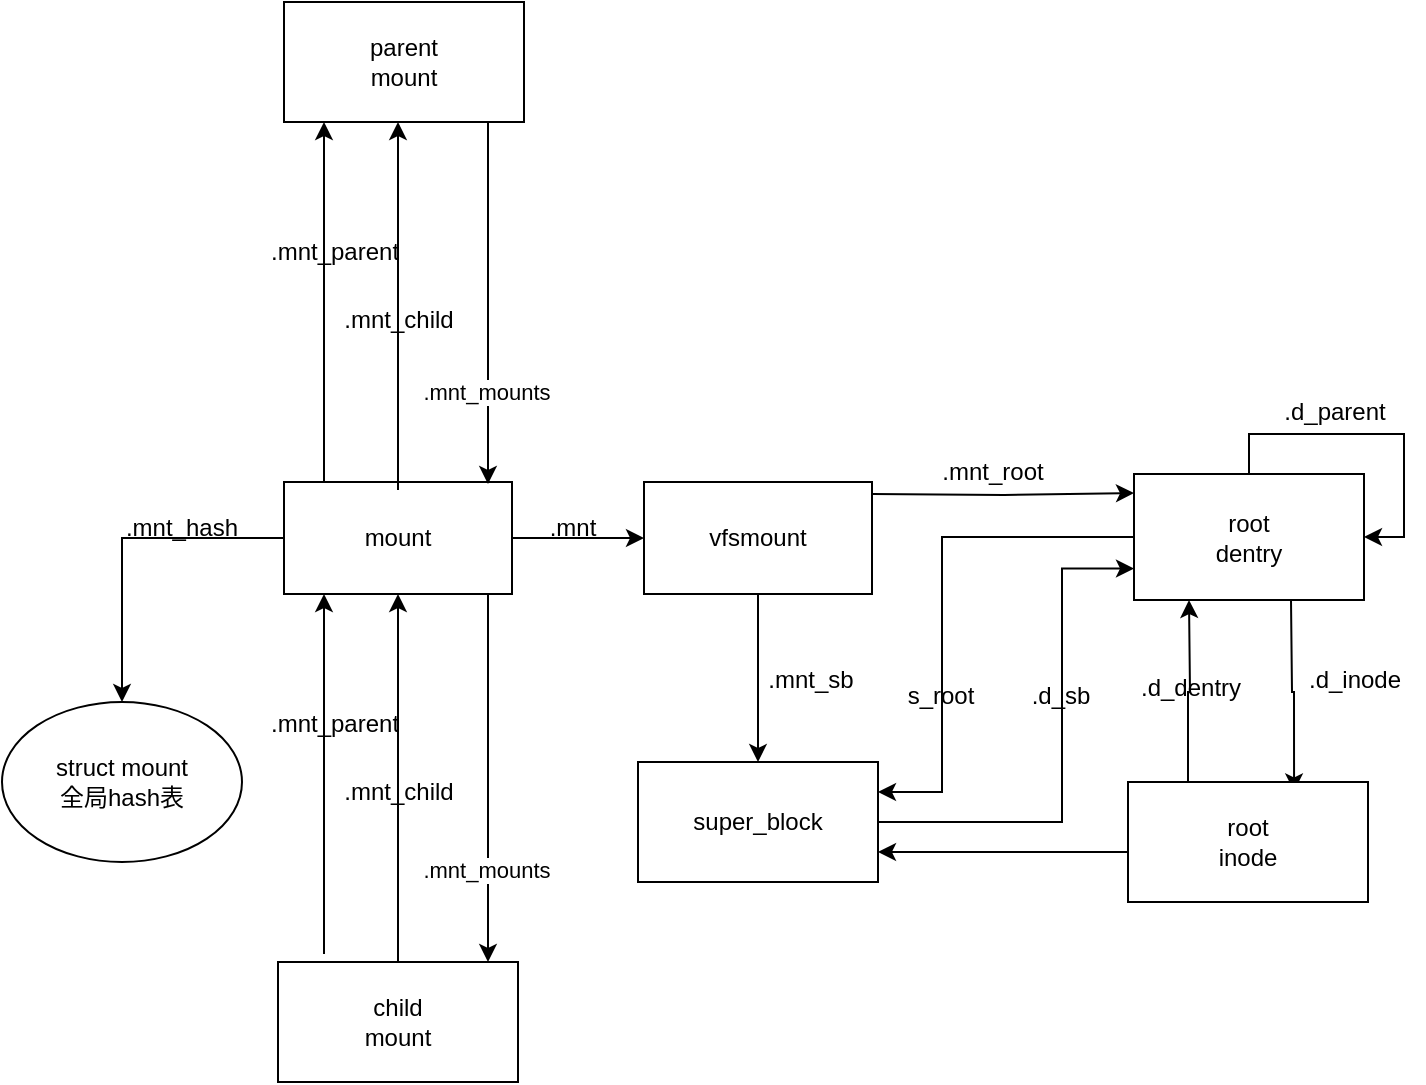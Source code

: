 <mxfile version="27.0.3">
  <diagram name="第 1 页" id="BZO7QQfYzBzUEjRPs3d8">
    <mxGraphModel dx="1405" dy="773" grid="1" gridSize="10" guides="1" tooltips="1" connect="1" arrows="1" fold="1" page="1" pageScale="1" pageWidth="827" pageHeight="1169" math="0" shadow="0">
      <root>
        <mxCell id="0" />
        <mxCell id="1" parent="0" />
        <mxCell id="rWukWYHGOGak0CJ_Dsep-6" style="edgeStyle=orthogonalEdgeStyle;rounded=0;orthogonalLoop=1;jettySize=auto;html=1;entryX=0;entryY=0.5;entryDx=0;entryDy=0;" edge="1" parent="1" source="rWukWYHGOGak0CJ_Dsep-1" target="rWukWYHGOGak0CJ_Dsep-2">
          <mxGeometry relative="1" as="geometry" />
        </mxCell>
        <mxCell id="rWukWYHGOGak0CJ_Dsep-10" style="edgeStyle=orthogonalEdgeStyle;rounded=0;orthogonalLoop=1;jettySize=auto;html=1;" edge="1" parent="1" source="rWukWYHGOGak0CJ_Dsep-1" target="rWukWYHGOGak0CJ_Dsep-12">
          <mxGeometry relative="1" as="geometry">
            <mxPoint x="90" y="288" as="targetPoint" />
          </mxGeometry>
        </mxCell>
        <mxCell id="rWukWYHGOGak0CJ_Dsep-48" style="edgeStyle=orthogonalEdgeStyle;rounded=0;orthogonalLoop=1;jettySize=auto;html=1;" edge="1" parent="1">
          <mxGeometry relative="1" as="geometry">
            <mxPoint x="253" y="316" as="sourcePoint" />
            <mxPoint x="253" y="500" as="targetPoint" />
          </mxGeometry>
        </mxCell>
        <mxCell id="rWukWYHGOGak0CJ_Dsep-49" value=".mnt_mounts" style="edgeLabel;html=1;align=center;verticalAlign=middle;resizable=0;points=[];" vertex="1" connectable="0" parent="rWukWYHGOGak0CJ_Dsep-48">
          <mxGeometry x="0.493" y="-1" relative="1" as="geometry">
            <mxPoint as="offset" />
          </mxGeometry>
        </mxCell>
        <mxCell id="rWukWYHGOGak0CJ_Dsep-1" value="mount" style="rounded=0;whiteSpace=wrap;html=1;" vertex="1" parent="1">
          <mxGeometry x="151" y="260" width="114" height="56" as="geometry" />
        </mxCell>
        <mxCell id="rWukWYHGOGak0CJ_Dsep-17" style="edgeStyle=orthogonalEdgeStyle;rounded=0;orthogonalLoop=1;jettySize=auto;html=1;entryX=0;entryY=0.5;entryDx=0;entryDy=0;" edge="1" parent="1">
          <mxGeometry relative="1" as="geometry">
            <mxPoint x="445" y="266" as="sourcePoint" />
            <mxPoint x="576" y="265.5" as="targetPoint" />
          </mxGeometry>
        </mxCell>
        <mxCell id="rWukWYHGOGak0CJ_Dsep-25" style="edgeStyle=orthogonalEdgeStyle;rounded=0;orthogonalLoop=1;jettySize=auto;html=1;" edge="1" parent="1" source="rWukWYHGOGak0CJ_Dsep-2" target="rWukWYHGOGak0CJ_Dsep-13">
          <mxGeometry relative="1" as="geometry" />
        </mxCell>
        <mxCell id="rWukWYHGOGak0CJ_Dsep-2" value="vfsmount" style="rounded=0;whiteSpace=wrap;html=1;" vertex="1" parent="1">
          <mxGeometry x="331" y="260" width="114" height="56" as="geometry" />
        </mxCell>
        <mxCell id="rWukWYHGOGak0CJ_Dsep-23" style="edgeStyle=orthogonalEdgeStyle;rounded=0;orthogonalLoop=1;jettySize=auto;html=1;entryX=0.692;entryY=0.078;entryDx=0;entryDy=0;entryPerimeter=0;" edge="1" parent="1" target="rWukWYHGOGak0CJ_Dsep-5">
          <mxGeometry relative="1" as="geometry">
            <mxPoint x="654.5" y="319" as="sourcePoint" />
            <mxPoint x="655" y="392" as="targetPoint" />
          </mxGeometry>
        </mxCell>
        <mxCell id="rWukWYHGOGak0CJ_Dsep-36" style="edgeStyle=orthogonalEdgeStyle;rounded=0;orthogonalLoop=1;jettySize=auto;html=1;entryX=1;entryY=0.25;entryDx=0;entryDy=0;" edge="1" parent="1" source="rWukWYHGOGak0CJ_Dsep-4" target="rWukWYHGOGak0CJ_Dsep-13">
          <mxGeometry relative="1" as="geometry">
            <Array as="points">
              <mxPoint x="480" y="288" />
              <mxPoint x="480" y="415" />
            </Array>
          </mxGeometry>
        </mxCell>
        <mxCell id="rWukWYHGOGak0CJ_Dsep-4" value="root&lt;div&gt;dentry&lt;/div&gt;" style="rounded=0;whiteSpace=wrap;html=1;" vertex="1" parent="1">
          <mxGeometry x="576" y="256" width="115" height="63" as="geometry" />
        </mxCell>
        <mxCell id="rWukWYHGOGak0CJ_Dsep-19" style="edgeStyle=orthogonalEdgeStyle;rounded=0;orthogonalLoop=1;jettySize=auto;html=1;entryX=0.5;entryY=1;entryDx=0;entryDy=0;exitX=0.25;exitY=0;exitDx=0;exitDy=0;" edge="1" parent="1" source="rWukWYHGOGak0CJ_Dsep-5">
          <mxGeometry relative="1" as="geometry">
            <mxPoint x="604" y="392" as="sourcePoint" />
            <mxPoint x="603.5" y="319" as="targetPoint" />
          </mxGeometry>
        </mxCell>
        <mxCell id="rWukWYHGOGak0CJ_Dsep-34" style="edgeStyle=orthogonalEdgeStyle;rounded=0;orthogonalLoop=1;jettySize=auto;html=1;entryX=1;entryY=0.75;entryDx=0;entryDy=0;" edge="1" parent="1" source="rWukWYHGOGak0CJ_Dsep-5" target="rWukWYHGOGak0CJ_Dsep-13">
          <mxGeometry relative="1" as="geometry">
            <Array as="points">
              <mxPoint x="540" y="445" />
              <mxPoint x="540" y="445" />
            </Array>
          </mxGeometry>
        </mxCell>
        <mxCell id="rWukWYHGOGak0CJ_Dsep-5" value="&lt;div&gt;root&lt;/div&gt;&lt;div&gt;inode&lt;/div&gt;" style="rounded=0;whiteSpace=wrap;html=1;" vertex="1" parent="1">
          <mxGeometry x="573" y="410" width="120" height="60" as="geometry" />
        </mxCell>
        <mxCell id="rWukWYHGOGak0CJ_Dsep-7" value=".mnt" style="text;html=1;align=center;verticalAlign=middle;resizable=0;points=[];autosize=1;strokeColor=none;fillColor=none;" vertex="1" parent="1">
          <mxGeometry x="270" y="268" width="50" height="30" as="geometry" />
        </mxCell>
        <mxCell id="rWukWYHGOGak0CJ_Dsep-11" value=".mnt_hash" style="text;html=1;align=center;verticalAlign=middle;whiteSpace=wrap;rounded=0;" vertex="1" parent="1">
          <mxGeometry x="70" y="268" width="60" height="30" as="geometry" />
        </mxCell>
        <mxCell id="rWukWYHGOGak0CJ_Dsep-12" value="struct mount&lt;div&gt;全局hash表&lt;/div&gt;" style="ellipse;whiteSpace=wrap;html=1;" vertex="1" parent="1">
          <mxGeometry x="10" y="370" width="120" height="80" as="geometry" />
        </mxCell>
        <mxCell id="rWukWYHGOGak0CJ_Dsep-27" style="edgeStyle=orthogonalEdgeStyle;rounded=0;orthogonalLoop=1;jettySize=auto;html=1;entryX=0;entryY=0.75;entryDx=0;entryDy=0;" edge="1" parent="1" source="rWukWYHGOGak0CJ_Dsep-13" target="rWukWYHGOGak0CJ_Dsep-4">
          <mxGeometry relative="1" as="geometry">
            <Array as="points">
              <mxPoint x="540" y="430" />
              <mxPoint x="540" y="303" />
            </Array>
          </mxGeometry>
        </mxCell>
        <mxCell id="rWukWYHGOGak0CJ_Dsep-13" value="super_block" style="rounded=0;whiteSpace=wrap;html=1;" vertex="1" parent="1">
          <mxGeometry x="328" y="400" width="120" height="60" as="geometry" />
        </mxCell>
        <mxCell id="rWukWYHGOGak0CJ_Dsep-14" style="edgeStyle=orthogonalEdgeStyle;rounded=0;orthogonalLoop=1;jettySize=auto;html=1;entryX=1;entryY=0.5;entryDx=0;entryDy=0;" edge="1" parent="1" source="rWukWYHGOGak0CJ_Dsep-4" target="rWukWYHGOGak0CJ_Dsep-4">
          <mxGeometry relative="1" as="geometry" />
        </mxCell>
        <mxCell id="rWukWYHGOGak0CJ_Dsep-16" value=".d_parent" style="text;html=1;align=center;verticalAlign=middle;resizable=0;points=[];autosize=1;strokeColor=none;fillColor=none;" vertex="1" parent="1">
          <mxGeometry x="641" y="210" width="70" height="30" as="geometry" />
        </mxCell>
        <mxCell id="rWukWYHGOGak0CJ_Dsep-18" value=".mnt_root" style="text;html=1;align=center;verticalAlign=middle;resizable=0;points=[];autosize=1;strokeColor=none;fillColor=none;" vertex="1" parent="1">
          <mxGeometry x="470" y="240" width="70" height="30" as="geometry" />
        </mxCell>
        <mxCell id="rWukWYHGOGak0CJ_Dsep-20" value=".d_dentry" style="text;html=1;align=center;verticalAlign=middle;resizable=0;points=[];autosize=1;strokeColor=none;fillColor=none;" vertex="1" parent="1">
          <mxGeometry x="569" y="348" width="70" height="30" as="geometry" />
        </mxCell>
        <mxCell id="rWukWYHGOGak0CJ_Dsep-24" value=".d_inode" style="text;html=1;align=center;verticalAlign=middle;resizable=0;points=[];autosize=1;strokeColor=none;fillColor=none;" vertex="1" parent="1">
          <mxGeometry x="651" y="344" width="70" height="30" as="geometry" />
        </mxCell>
        <mxCell id="rWukWYHGOGak0CJ_Dsep-26" value=".mnt_sb" style="text;html=1;align=center;verticalAlign=middle;resizable=0;points=[];autosize=1;strokeColor=none;fillColor=none;" vertex="1" parent="1">
          <mxGeometry x="379" y="344" width="70" height="30" as="geometry" />
        </mxCell>
        <mxCell id="rWukWYHGOGak0CJ_Dsep-28" value=".d_sb" style="text;html=1;align=center;verticalAlign=middle;resizable=0;points=[];autosize=1;strokeColor=none;fillColor=none;" vertex="1" parent="1">
          <mxGeometry x="514" y="352" width="50" height="30" as="geometry" />
        </mxCell>
        <mxCell id="rWukWYHGOGak0CJ_Dsep-32" value="s_root" style="text;html=1;align=center;verticalAlign=middle;resizable=0;points=[];autosize=1;strokeColor=none;fillColor=none;" vertex="1" parent="1">
          <mxGeometry x="449" y="352" width="60" height="30" as="geometry" />
        </mxCell>
        <mxCell id="rWukWYHGOGak0CJ_Dsep-43" style="edgeStyle=orthogonalEdgeStyle;rounded=0;orthogonalLoop=1;jettySize=auto;html=1;" edge="1" parent="1">
          <mxGeometry relative="1" as="geometry">
            <mxPoint x="171" y="316" as="targetPoint" />
            <mxPoint x="171" y="496" as="sourcePoint" />
          </mxGeometry>
        </mxCell>
        <mxCell id="rWukWYHGOGak0CJ_Dsep-45" style="edgeStyle=orthogonalEdgeStyle;rounded=0;orthogonalLoop=1;jettySize=auto;html=1;entryX=0.5;entryY=1;entryDx=0;entryDy=0;" edge="1" parent="1" source="rWukWYHGOGak0CJ_Dsep-40" target="rWukWYHGOGak0CJ_Dsep-1">
          <mxGeometry relative="1" as="geometry" />
        </mxCell>
        <mxCell id="rWukWYHGOGak0CJ_Dsep-40" value="child&lt;div&gt;mount&lt;/div&gt;" style="rounded=0;whiteSpace=wrap;html=1;" vertex="1" parent="1">
          <mxGeometry x="148" y="500" width="120" height="60" as="geometry" />
        </mxCell>
        <mxCell id="rWukWYHGOGak0CJ_Dsep-44" value=".mnt_parent" style="text;html=1;align=center;verticalAlign=middle;resizable=0;points=[];autosize=1;strokeColor=none;fillColor=none;" vertex="1" parent="1">
          <mxGeometry x="131" y="366" width="90" height="30" as="geometry" />
        </mxCell>
        <mxCell id="rWukWYHGOGak0CJ_Dsep-47" value=".mnt_child" style="text;html=1;align=center;verticalAlign=middle;resizable=0;points=[];autosize=1;strokeColor=none;fillColor=none;" vertex="1" parent="1">
          <mxGeometry x="168" y="400" width="80" height="30" as="geometry" />
        </mxCell>
        <mxCell id="rWukWYHGOGak0CJ_Dsep-52" style="edgeStyle=orthogonalEdgeStyle;rounded=0;orthogonalLoop=1;jettySize=auto;html=1;" edge="1" parent="1">
          <mxGeometry relative="1" as="geometry">
            <mxPoint x="253" y="77" as="sourcePoint" />
            <mxPoint x="253" y="261" as="targetPoint" />
          </mxGeometry>
        </mxCell>
        <mxCell id="rWukWYHGOGak0CJ_Dsep-53" value=".mnt_mounts" style="edgeLabel;html=1;align=center;verticalAlign=middle;resizable=0;points=[];" vertex="1" connectable="0" parent="rWukWYHGOGak0CJ_Dsep-52">
          <mxGeometry x="0.493" y="-1" relative="1" as="geometry">
            <mxPoint as="offset" />
          </mxGeometry>
        </mxCell>
        <mxCell id="rWukWYHGOGak0CJ_Dsep-54" style="edgeStyle=orthogonalEdgeStyle;rounded=0;orthogonalLoop=1;jettySize=auto;html=1;" edge="1" parent="1">
          <mxGeometry relative="1" as="geometry">
            <mxPoint x="171" y="80" as="targetPoint" />
            <mxPoint x="171" y="260" as="sourcePoint" />
          </mxGeometry>
        </mxCell>
        <mxCell id="rWukWYHGOGak0CJ_Dsep-55" style="edgeStyle=orthogonalEdgeStyle;rounded=0;orthogonalLoop=1;jettySize=auto;html=1;entryX=0.5;entryY=1;entryDx=0;entryDy=0;" edge="1" parent="1">
          <mxGeometry relative="1" as="geometry">
            <mxPoint x="208" y="264" as="sourcePoint" />
            <mxPoint x="208" y="80" as="targetPoint" />
          </mxGeometry>
        </mxCell>
        <mxCell id="rWukWYHGOGak0CJ_Dsep-56" value=".mnt_parent" style="text;html=1;align=center;verticalAlign=middle;resizable=0;points=[];autosize=1;strokeColor=none;fillColor=none;" vertex="1" parent="1">
          <mxGeometry x="131" y="130" width="90" height="30" as="geometry" />
        </mxCell>
        <mxCell id="rWukWYHGOGak0CJ_Dsep-57" value=".mnt_child" style="text;html=1;align=center;verticalAlign=middle;resizable=0;points=[];autosize=1;strokeColor=none;fillColor=none;" vertex="1" parent="1">
          <mxGeometry x="168" y="164" width="80" height="30" as="geometry" />
        </mxCell>
        <mxCell id="rWukWYHGOGak0CJ_Dsep-58" value="parent&lt;div&gt;mount&lt;/div&gt;" style="rounded=0;whiteSpace=wrap;html=1;" vertex="1" parent="1">
          <mxGeometry x="151" y="20" width="120" height="60" as="geometry" />
        </mxCell>
      </root>
    </mxGraphModel>
  </diagram>
</mxfile>
